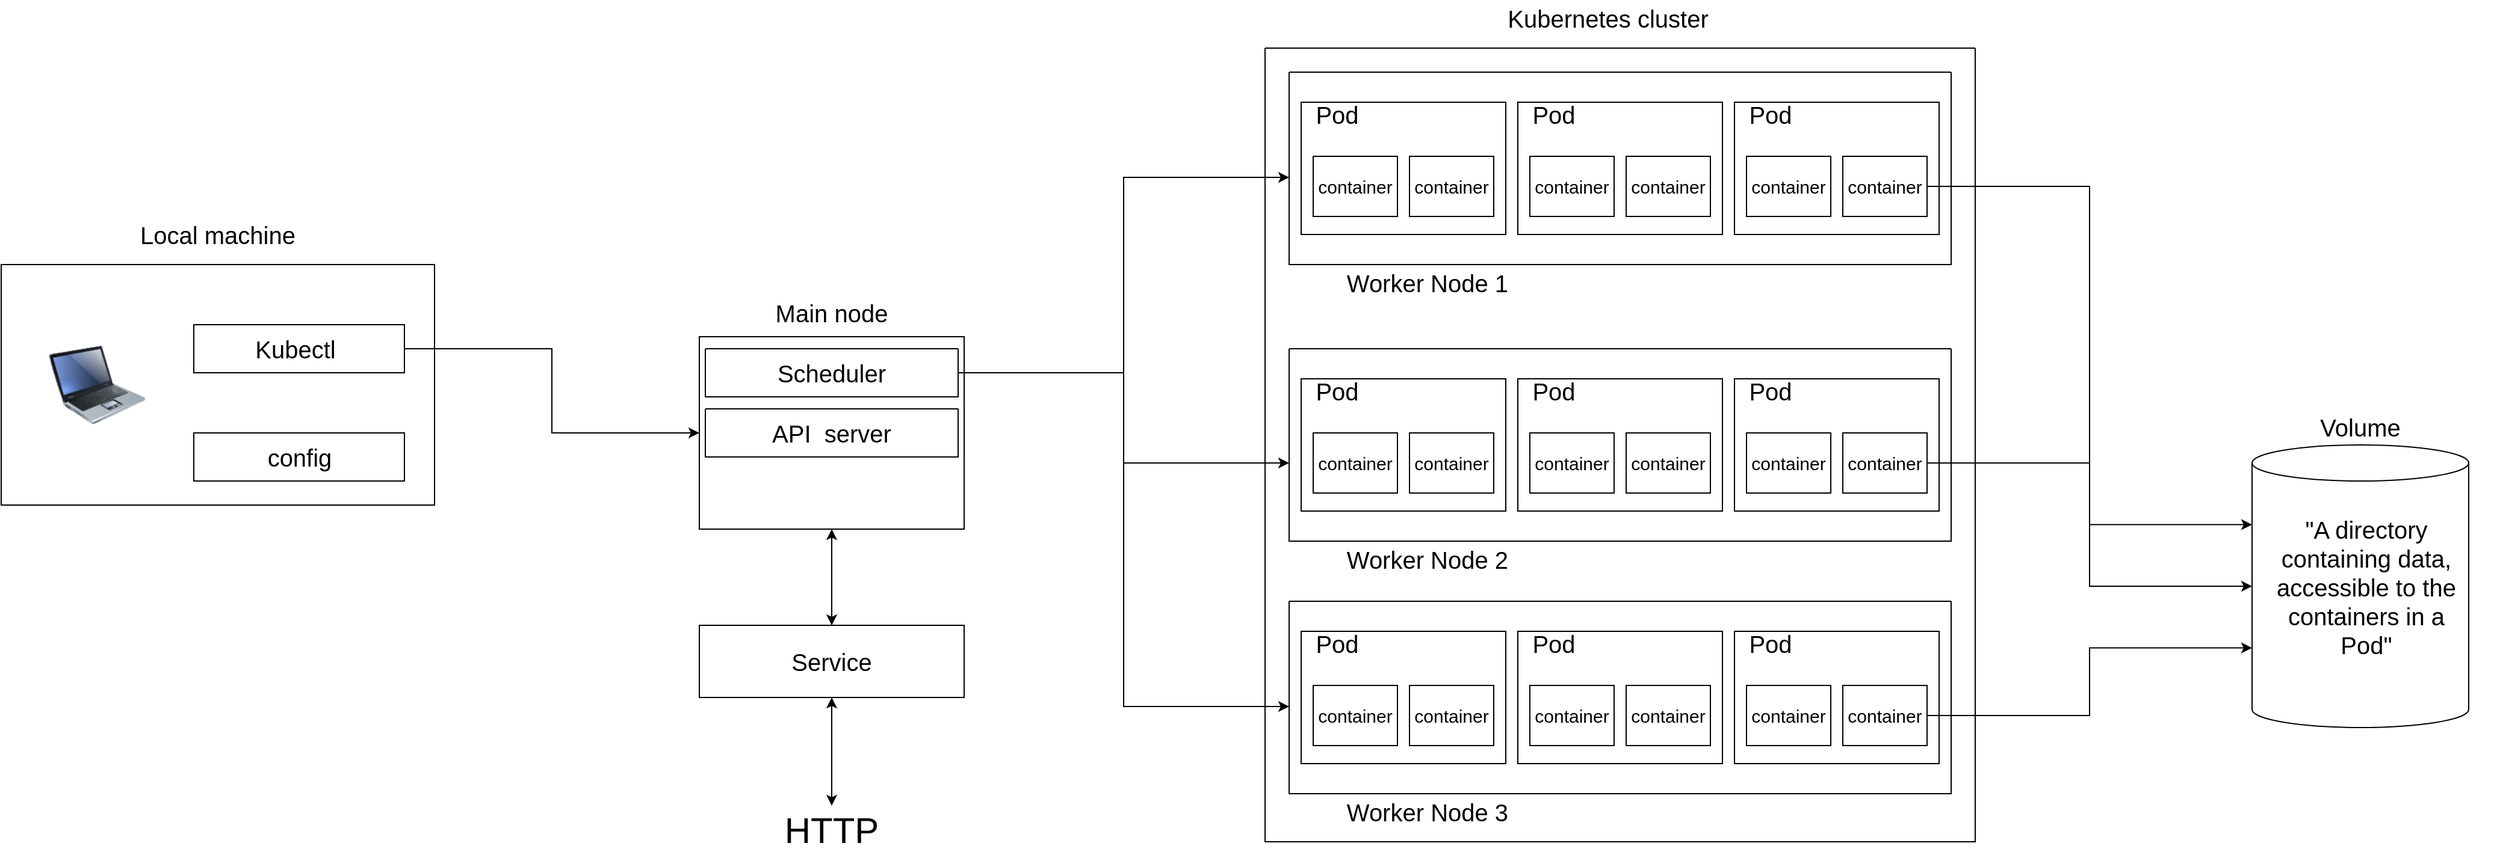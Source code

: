 <mxfile version="21.3.8" type="device">
  <diagram name="Page-1" id="L0XfaPYGX6IdSDpzYpWA">
    <mxGraphModel dx="2979" dy="1239" grid="1" gridSize="10" guides="1" tooltips="1" connect="1" arrows="1" fold="1" page="1" pageScale="1" pageWidth="850" pageHeight="1100" math="0" shadow="0">
      <root>
        <mxCell id="0" />
        <mxCell id="1" parent="0" />
        <mxCell id="qJWIaZBmrBlOOwEZe329-1" value="" style="rounded=0;whiteSpace=wrap;html=1;" vertex="1" parent="1">
          <mxGeometry x="-500" y="260" width="360" height="200" as="geometry" />
        </mxCell>
        <mxCell id="qJWIaZBmrBlOOwEZe329-2" value="&lt;font style=&quot;font-size: 20px;&quot;&gt;Local machine&lt;/font&gt;" style="text;html=1;strokeColor=none;fillColor=none;align=center;verticalAlign=middle;whiteSpace=wrap;rounded=0;" vertex="1" parent="1">
          <mxGeometry x="-435" y="220" width="230" height="30" as="geometry" />
        </mxCell>
        <mxCell id="qJWIaZBmrBlOOwEZe329-94" style="edgeStyle=orthogonalEdgeStyle;rounded=0;orthogonalLoop=1;jettySize=auto;html=1;exitX=1;exitY=0.5;exitDx=0;exitDy=0;entryX=0;entryY=0.5;entryDx=0;entryDy=0;" edge="1" parent="1" source="qJWIaZBmrBlOOwEZe329-4" target="qJWIaZBmrBlOOwEZe329-84">
          <mxGeometry relative="1" as="geometry" />
        </mxCell>
        <mxCell id="qJWIaZBmrBlOOwEZe329-4" value="" style="rounded=0;whiteSpace=wrap;html=1;" vertex="1" parent="1">
          <mxGeometry x="-340" y="310" width="175" height="40" as="geometry" />
        </mxCell>
        <mxCell id="qJWIaZBmrBlOOwEZe329-5" value="&lt;font style=&quot;font-size: 20px;&quot;&gt;Kubectl&lt;br&gt;&lt;/font&gt;" style="text;html=1;strokeColor=none;fillColor=none;align=center;verticalAlign=middle;whiteSpace=wrap;rounded=0;" vertex="1" parent="1">
          <mxGeometry x="-307.5" y="315" width="102.5" height="30" as="geometry" />
        </mxCell>
        <mxCell id="qJWIaZBmrBlOOwEZe329-6" value="" style="rounded=0;whiteSpace=wrap;html=1;" vertex="1" parent="1">
          <mxGeometry x="-340" y="400" width="175" height="40" as="geometry" />
        </mxCell>
        <mxCell id="qJWIaZBmrBlOOwEZe329-7" value="&lt;div style=&quot;font-size: 20px;&quot;&gt;&lt;font style=&quot;font-size: 20px;&quot;&gt;config&lt;/font&gt;&lt;/div&gt;" style="text;html=1;strokeColor=none;fillColor=none;align=center;verticalAlign=middle;whiteSpace=wrap;rounded=0;" vertex="1" parent="1">
          <mxGeometry x="-307.5" y="405" width="110" height="30" as="geometry" />
        </mxCell>
        <mxCell id="qJWIaZBmrBlOOwEZe329-9" value="" style="image;html=1;image=img/lib/clip_art/computers/Laptop_128x128.png" vertex="1" parent="1">
          <mxGeometry x="-460" y="320" width="80" height="80" as="geometry" />
        </mxCell>
        <mxCell id="qJWIaZBmrBlOOwEZe329-10" value="" style="swimlane;startSize=0;" vertex="1" parent="1">
          <mxGeometry x="550" y="80" width="590" height="660" as="geometry" />
        </mxCell>
        <mxCell id="qJWIaZBmrBlOOwEZe329-14" value="" style="swimlane;startSize=0;" vertex="1" parent="qJWIaZBmrBlOOwEZe329-10">
          <mxGeometry x="20" y="20" width="550" height="160" as="geometry" />
        </mxCell>
        <mxCell id="qJWIaZBmrBlOOwEZe329-15" value="" style="rounded=0;whiteSpace=wrap;html=1;" vertex="1" parent="qJWIaZBmrBlOOwEZe329-14">
          <mxGeometry x="10" y="25" width="170" height="110" as="geometry" />
        </mxCell>
        <mxCell id="qJWIaZBmrBlOOwEZe329-16" value="" style="rounded=0;whiteSpace=wrap;html=1;" vertex="1" parent="qJWIaZBmrBlOOwEZe329-14">
          <mxGeometry x="190" y="25" width="170" height="110" as="geometry" />
        </mxCell>
        <mxCell id="qJWIaZBmrBlOOwEZe329-17" value="" style="rounded=0;whiteSpace=wrap;html=1;" vertex="1" parent="qJWIaZBmrBlOOwEZe329-14">
          <mxGeometry x="370" y="25" width="170" height="110" as="geometry" />
        </mxCell>
        <mxCell id="qJWIaZBmrBlOOwEZe329-28" value="&lt;font style=&quot;font-size: 20px;&quot;&gt;Pod&lt;/font&gt;" style="text;html=1;strokeColor=none;fillColor=none;align=center;verticalAlign=middle;whiteSpace=wrap;rounded=0;" vertex="1" parent="qJWIaZBmrBlOOwEZe329-14">
          <mxGeometry x="10" y="25" width="60" height="20" as="geometry" />
        </mxCell>
        <mxCell id="qJWIaZBmrBlOOwEZe329-34" value="&lt;font style=&quot;font-size: 20px;&quot;&gt;Pod&lt;/font&gt;" style="text;html=1;strokeColor=none;fillColor=none;align=center;verticalAlign=middle;whiteSpace=wrap;rounded=0;" vertex="1" parent="qJWIaZBmrBlOOwEZe329-14">
          <mxGeometry x="190" y="25" width="60" height="20" as="geometry" />
        </mxCell>
        <mxCell id="qJWIaZBmrBlOOwEZe329-35" value="&lt;font style=&quot;font-size: 20px;&quot;&gt;Pod&lt;/font&gt;" style="text;html=1;strokeColor=none;fillColor=none;align=center;verticalAlign=middle;whiteSpace=wrap;rounded=0;" vertex="1" parent="qJWIaZBmrBlOOwEZe329-14">
          <mxGeometry x="370" y="25" width="60" height="20" as="geometry" />
        </mxCell>
        <mxCell id="qJWIaZBmrBlOOwEZe329-44" value="" style="rounded=0;whiteSpace=wrap;html=1;" vertex="1" parent="qJWIaZBmrBlOOwEZe329-14">
          <mxGeometry x="20" y="70" width="70" height="50" as="geometry" />
        </mxCell>
        <mxCell id="qJWIaZBmrBlOOwEZe329-45" value="&lt;font style=&quot;font-size: 15px;&quot;&gt;container&lt;/font&gt;" style="text;html=1;strokeColor=none;fillColor=none;align=center;verticalAlign=middle;whiteSpace=wrap;rounded=0;" vertex="1" parent="qJWIaZBmrBlOOwEZe329-14">
          <mxGeometry y="80" width="110" height="30" as="geometry" />
        </mxCell>
        <mxCell id="qJWIaZBmrBlOOwEZe329-39" value="" style="rounded=0;whiteSpace=wrap;html=1;" vertex="1" parent="qJWIaZBmrBlOOwEZe329-14">
          <mxGeometry x="100" y="70" width="70" height="50" as="geometry" />
        </mxCell>
        <mxCell id="qJWIaZBmrBlOOwEZe329-40" value="&lt;font style=&quot;font-size: 15px;&quot;&gt;container&lt;/font&gt;" style="text;html=1;strokeColor=none;fillColor=none;align=center;verticalAlign=middle;whiteSpace=wrap;rounded=0;" vertex="1" parent="qJWIaZBmrBlOOwEZe329-14">
          <mxGeometry x="80" y="80" width="110" height="30" as="geometry" />
        </mxCell>
        <mxCell id="qJWIaZBmrBlOOwEZe329-46" value="" style="rounded=0;whiteSpace=wrap;html=1;" vertex="1" parent="qJWIaZBmrBlOOwEZe329-14">
          <mxGeometry x="200" y="70" width="70" height="50" as="geometry" />
        </mxCell>
        <mxCell id="qJWIaZBmrBlOOwEZe329-47" value="&lt;font style=&quot;font-size: 15px;&quot;&gt;container&lt;/font&gt;" style="text;html=1;strokeColor=none;fillColor=none;align=center;verticalAlign=middle;whiteSpace=wrap;rounded=0;" vertex="1" parent="qJWIaZBmrBlOOwEZe329-14">
          <mxGeometry x="180" y="80" width="110" height="30" as="geometry" />
        </mxCell>
        <mxCell id="qJWIaZBmrBlOOwEZe329-48" value="" style="rounded=0;whiteSpace=wrap;html=1;" vertex="1" parent="qJWIaZBmrBlOOwEZe329-14">
          <mxGeometry x="280" y="70" width="70" height="50" as="geometry" />
        </mxCell>
        <mxCell id="qJWIaZBmrBlOOwEZe329-49" value="&lt;font style=&quot;font-size: 15px;&quot;&gt;container&lt;/font&gt;" style="text;html=1;strokeColor=none;fillColor=none;align=center;verticalAlign=middle;whiteSpace=wrap;rounded=0;" vertex="1" parent="qJWIaZBmrBlOOwEZe329-14">
          <mxGeometry x="260" y="80" width="110" height="30" as="geometry" />
        </mxCell>
        <mxCell id="qJWIaZBmrBlOOwEZe329-55" value="" style="rounded=0;whiteSpace=wrap;html=1;" vertex="1" parent="qJWIaZBmrBlOOwEZe329-14">
          <mxGeometry x="380" y="70" width="70" height="50" as="geometry" />
        </mxCell>
        <mxCell id="qJWIaZBmrBlOOwEZe329-56" value="&lt;font style=&quot;font-size: 15px;&quot;&gt;container&lt;/font&gt;" style="text;html=1;strokeColor=none;fillColor=none;align=center;verticalAlign=middle;whiteSpace=wrap;rounded=0;" vertex="1" parent="qJWIaZBmrBlOOwEZe329-14">
          <mxGeometry x="360" y="80" width="110" height="30" as="geometry" />
        </mxCell>
        <mxCell id="qJWIaZBmrBlOOwEZe329-57" value="" style="rounded=0;whiteSpace=wrap;html=1;" vertex="1" parent="qJWIaZBmrBlOOwEZe329-14">
          <mxGeometry x="460" y="70" width="70" height="50" as="geometry" />
        </mxCell>
        <mxCell id="qJWIaZBmrBlOOwEZe329-58" value="&lt;font style=&quot;font-size: 15px;&quot;&gt;container&lt;/font&gt;" style="text;html=1;strokeColor=none;fillColor=none;align=center;verticalAlign=middle;whiteSpace=wrap;rounded=0;" vertex="1" parent="qJWIaZBmrBlOOwEZe329-14">
          <mxGeometry x="440" y="80" width="110" height="30" as="geometry" />
        </mxCell>
        <mxCell id="qJWIaZBmrBlOOwEZe329-18" value="" style="swimlane;startSize=0;" vertex="1" parent="qJWIaZBmrBlOOwEZe329-10">
          <mxGeometry x="20" y="250" width="550" height="160" as="geometry" />
        </mxCell>
        <mxCell id="qJWIaZBmrBlOOwEZe329-19" value="" style="rounded=0;whiteSpace=wrap;html=1;" vertex="1" parent="qJWIaZBmrBlOOwEZe329-18">
          <mxGeometry x="10" y="25" width="170" height="110" as="geometry" />
        </mxCell>
        <mxCell id="qJWIaZBmrBlOOwEZe329-20" value="" style="rounded=0;whiteSpace=wrap;html=1;" vertex="1" parent="qJWIaZBmrBlOOwEZe329-18">
          <mxGeometry x="190" y="25" width="170" height="110" as="geometry" />
        </mxCell>
        <mxCell id="qJWIaZBmrBlOOwEZe329-21" value="" style="rounded=0;whiteSpace=wrap;html=1;" vertex="1" parent="qJWIaZBmrBlOOwEZe329-18">
          <mxGeometry x="370" y="25" width="170" height="110" as="geometry" />
        </mxCell>
        <mxCell id="qJWIaZBmrBlOOwEZe329-27" value="&lt;font style=&quot;font-size: 20px;&quot;&gt;Pod&lt;/font&gt;" style="text;html=1;strokeColor=none;fillColor=none;align=center;verticalAlign=middle;whiteSpace=wrap;rounded=0;" vertex="1" parent="qJWIaZBmrBlOOwEZe329-18">
          <mxGeometry x="190" y="25" width="60" height="20" as="geometry" />
        </mxCell>
        <mxCell id="qJWIaZBmrBlOOwEZe329-32" value="&lt;font style=&quot;font-size: 20px;&quot;&gt;Pod&lt;/font&gt;" style="text;html=1;strokeColor=none;fillColor=none;align=center;verticalAlign=middle;whiteSpace=wrap;rounded=0;" vertex="1" parent="qJWIaZBmrBlOOwEZe329-18">
          <mxGeometry x="10" y="25" width="60" height="20" as="geometry" />
        </mxCell>
        <mxCell id="qJWIaZBmrBlOOwEZe329-33" value="&lt;font style=&quot;font-size: 20px;&quot;&gt;Pod&lt;/font&gt;" style="text;html=1;strokeColor=none;fillColor=none;align=center;verticalAlign=middle;whiteSpace=wrap;rounded=0;" vertex="1" parent="qJWIaZBmrBlOOwEZe329-18">
          <mxGeometry x="370" y="25" width="60" height="20" as="geometry" />
        </mxCell>
        <mxCell id="qJWIaZBmrBlOOwEZe329-59" value="" style="rounded=0;whiteSpace=wrap;html=1;" vertex="1" parent="qJWIaZBmrBlOOwEZe329-18">
          <mxGeometry x="20" y="70" width="70" height="50" as="geometry" />
        </mxCell>
        <mxCell id="qJWIaZBmrBlOOwEZe329-60" value="&lt;font style=&quot;font-size: 15px;&quot;&gt;container&lt;/font&gt;" style="text;html=1;strokeColor=none;fillColor=none;align=center;verticalAlign=middle;whiteSpace=wrap;rounded=0;" vertex="1" parent="qJWIaZBmrBlOOwEZe329-18">
          <mxGeometry y="80" width="110" height="30" as="geometry" />
        </mxCell>
        <mxCell id="qJWIaZBmrBlOOwEZe329-61" value="" style="rounded=0;whiteSpace=wrap;html=1;" vertex="1" parent="qJWIaZBmrBlOOwEZe329-18">
          <mxGeometry x="100" y="70" width="70" height="50" as="geometry" />
        </mxCell>
        <mxCell id="qJWIaZBmrBlOOwEZe329-62" value="&lt;font style=&quot;font-size: 15px;&quot;&gt;container&lt;/font&gt;" style="text;html=1;strokeColor=none;fillColor=none;align=center;verticalAlign=middle;whiteSpace=wrap;rounded=0;" vertex="1" parent="qJWIaZBmrBlOOwEZe329-18">
          <mxGeometry x="80" y="80" width="110" height="30" as="geometry" />
        </mxCell>
        <mxCell id="qJWIaZBmrBlOOwEZe329-63" value="" style="rounded=0;whiteSpace=wrap;html=1;" vertex="1" parent="qJWIaZBmrBlOOwEZe329-18">
          <mxGeometry x="200" y="70" width="70" height="50" as="geometry" />
        </mxCell>
        <mxCell id="qJWIaZBmrBlOOwEZe329-64" value="&lt;font style=&quot;font-size: 15px;&quot;&gt;container&lt;/font&gt;" style="text;html=1;strokeColor=none;fillColor=none;align=center;verticalAlign=middle;whiteSpace=wrap;rounded=0;" vertex="1" parent="qJWIaZBmrBlOOwEZe329-18">
          <mxGeometry x="180" y="80" width="110" height="30" as="geometry" />
        </mxCell>
        <mxCell id="qJWIaZBmrBlOOwEZe329-65" value="" style="rounded=0;whiteSpace=wrap;html=1;" vertex="1" parent="qJWIaZBmrBlOOwEZe329-18">
          <mxGeometry x="280" y="70" width="70" height="50" as="geometry" />
        </mxCell>
        <mxCell id="qJWIaZBmrBlOOwEZe329-66" value="&lt;font style=&quot;font-size: 15px;&quot;&gt;container&lt;/font&gt;" style="text;html=1;strokeColor=none;fillColor=none;align=center;verticalAlign=middle;whiteSpace=wrap;rounded=0;" vertex="1" parent="qJWIaZBmrBlOOwEZe329-18">
          <mxGeometry x="260" y="80" width="110" height="30" as="geometry" />
        </mxCell>
        <mxCell id="qJWIaZBmrBlOOwEZe329-67" value="" style="rounded=0;whiteSpace=wrap;html=1;" vertex="1" parent="qJWIaZBmrBlOOwEZe329-18">
          <mxGeometry x="380" y="70" width="70" height="50" as="geometry" />
        </mxCell>
        <mxCell id="qJWIaZBmrBlOOwEZe329-68" value="&lt;font style=&quot;font-size: 15px;&quot;&gt;container&lt;/font&gt;" style="text;html=1;strokeColor=none;fillColor=none;align=center;verticalAlign=middle;whiteSpace=wrap;rounded=0;" vertex="1" parent="qJWIaZBmrBlOOwEZe329-18">
          <mxGeometry x="360" y="80" width="110" height="30" as="geometry" />
        </mxCell>
        <mxCell id="qJWIaZBmrBlOOwEZe329-69" value="" style="rounded=0;whiteSpace=wrap;html=1;" vertex="1" parent="qJWIaZBmrBlOOwEZe329-18">
          <mxGeometry x="460" y="70" width="70" height="50" as="geometry" />
        </mxCell>
        <mxCell id="qJWIaZBmrBlOOwEZe329-70" value="&lt;font style=&quot;font-size: 15px;&quot;&gt;container&lt;/font&gt;" style="text;html=1;strokeColor=none;fillColor=none;align=center;verticalAlign=middle;whiteSpace=wrap;rounded=0;" vertex="1" parent="qJWIaZBmrBlOOwEZe329-18">
          <mxGeometry x="440" y="80" width="110" height="30" as="geometry" />
        </mxCell>
        <mxCell id="qJWIaZBmrBlOOwEZe329-22" value="" style="swimlane;startSize=0;" vertex="1" parent="qJWIaZBmrBlOOwEZe329-10">
          <mxGeometry x="20" y="460" width="550" height="160" as="geometry" />
        </mxCell>
        <mxCell id="qJWIaZBmrBlOOwEZe329-23" value="" style="rounded=0;whiteSpace=wrap;html=1;" vertex="1" parent="qJWIaZBmrBlOOwEZe329-22">
          <mxGeometry x="10" y="25" width="170" height="110" as="geometry" />
        </mxCell>
        <mxCell id="qJWIaZBmrBlOOwEZe329-24" value="" style="rounded=0;whiteSpace=wrap;html=1;" vertex="1" parent="qJWIaZBmrBlOOwEZe329-22">
          <mxGeometry x="190" y="25" width="170" height="110" as="geometry" />
        </mxCell>
        <mxCell id="qJWIaZBmrBlOOwEZe329-25" value="" style="rounded=0;whiteSpace=wrap;html=1;" vertex="1" parent="qJWIaZBmrBlOOwEZe329-22">
          <mxGeometry x="370" y="25" width="170" height="110" as="geometry" />
        </mxCell>
        <mxCell id="qJWIaZBmrBlOOwEZe329-29" value="&lt;font style=&quot;font-size: 20px;&quot;&gt;Pod&lt;/font&gt;" style="text;html=1;strokeColor=none;fillColor=none;align=center;verticalAlign=middle;whiteSpace=wrap;rounded=0;" vertex="1" parent="qJWIaZBmrBlOOwEZe329-22">
          <mxGeometry x="370" y="25" width="60" height="20" as="geometry" />
        </mxCell>
        <mxCell id="qJWIaZBmrBlOOwEZe329-30" value="&lt;font style=&quot;font-size: 20px;&quot;&gt;Pod&lt;/font&gt;" style="text;html=1;strokeColor=none;fillColor=none;align=center;verticalAlign=middle;whiteSpace=wrap;rounded=0;" vertex="1" parent="qJWIaZBmrBlOOwEZe329-22">
          <mxGeometry x="10" y="25" width="60" height="20" as="geometry" />
        </mxCell>
        <mxCell id="qJWIaZBmrBlOOwEZe329-31" value="&lt;font style=&quot;font-size: 20px;&quot;&gt;Pod&lt;/font&gt;" style="text;html=1;strokeColor=none;fillColor=none;align=center;verticalAlign=middle;whiteSpace=wrap;rounded=0;" vertex="1" parent="qJWIaZBmrBlOOwEZe329-22">
          <mxGeometry x="190" y="25" width="60" height="20" as="geometry" />
        </mxCell>
        <mxCell id="qJWIaZBmrBlOOwEZe329-71" value="" style="rounded=0;whiteSpace=wrap;html=1;" vertex="1" parent="qJWIaZBmrBlOOwEZe329-22">
          <mxGeometry x="20" y="70" width="70" height="50" as="geometry" />
        </mxCell>
        <mxCell id="qJWIaZBmrBlOOwEZe329-72" value="&lt;font style=&quot;font-size: 15px;&quot;&gt;container&lt;/font&gt;" style="text;html=1;strokeColor=none;fillColor=none;align=center;verticalAlign=middle;whiteSpace=wrap;rounded=0;" vertex="1" parent="qJWIaZBmrBlOOwEZe329-22">
          <mxGeometry y="80" width="110" height="30" as="geometry" />
        </mxCell>
        <mxCell id="qJWIaZBmrBlOOwEZe329-73" value="" style="rounded=0;whiteSpace=wrap;html=1;" vertex="1" parent="qJWIaZBmrBlOOwEZe329-22">
          <mxGeometry x="100" y="70" width="70" height="50" as="geometry" />
        </mxCell>
        <mxCell id="qJWIaZBmrBlOOwEZe329-74" value="&lt;font style=&quot;font-size: 15px;&quot;&gt;container&lt;/font&gt;" style="text;html=1;strokeColor=none;fillColor=none;align=center;verticalAlign=middle;whiteSpace=wrap;rounded=0;" vertex="1" parent="qJWIaZBmrBlOOwEZe329-22">
          <mxGeometry x="80" y="80" width="110" height="30" as="geometry" />
        </mxCell>
        <mxCell id="qJWIaZBmrBlOOwEZe329-75" value="" style="rounded=0;whiteSpace=wrap;html=1;" vertex="1" parent="qJWIaZBmrBlOOwEZe329-22">
          <mxGeometry x="200" y="70" width="70" height="50" as="geometry" />
        </mxCell>
        <mxCell id="qJWIaZBmrBlOOwEZe329-76" value="&lt;font style=&quot;font-size: 15px;&quot;&gt;container&lt;/font&gt;" style="text;html=1;strokeColor=none;fillColor=none;align=center;verticalAlign=middle;whiteSpace=wrap;rounded=0;" vertex="1" parent="qJWIaZBmrBlOOwEZe329-22">
          <mxGeometry x="180" y="80" width="110" height="30" as="geometry" />
        </mxCell>
        <mxCell id="qJWIaZBmrBlOOwEZe329-77" value="" style="rounded=0;whiteSpace=wrap;html=1;" vertex="1" parent="qJWIaZBmrBlOOwEZe329-22">
          <mxGeometry x="280" y="70" width="70" height="50" as="geometry" />
        </mxCell>
        <mxCell id="qJWIaZBmrBlOOwEZe329-78" value="&lt;font style=&quot;font-size: 15px;&quot;&gt;container&lt;/font&gt;" style="text;html=1;strokeColor=none;fillColor=none;align=center;verticalAlign=middle;whiteSpace=wrap;rounded=0;" vertex="1" parent="qJWIaZBmrBlOOwEZe329-22">
          <mxGeometry x="260" y="80" width="110" height="30" as="geometry" />
        </mxCell>
        <mxCell id="qJWIaZBmrBlOOwEZe329-79" value="" style="rounded=0;whiteSpace=wrap;html=1;" vertex="1" parent="qJWIaZBmrBlOOwEZe329-22">
          <mxGeometry x="380" y="70" width="70" height="50" as="geometry" />
        </mxCell>
        <mxCell id="qJWIaZBmrBlOOwEZe329-80" value="&lt;font style=&quot;font-size: 15px;&quot;&gt;container&lt;/font&gt;" style="text;html=1;strokeColor=none;fillColor=none;align=center;verticalAlign=middle;whiteSpace=wrap;rounded=0;" vertex="1" parent="qJWIaZBmrBlOOwEZe329-22">
          <mxGeometry x="360" y="80" width="110" height="30" as="geometry" />
        </mxCell>
        <mxCell id="qJWIaZBmrBlOOwEZe329-81" value="" style="rounded=0;whiteSpace=wrap;html=1;" vertex="1" parent="qJWIaZBmrBlOOwEZe329-22">
          <mxGeometry x="460" y="70" width="70" height="50" as="geometry" />
        </mxCell>
        <mxCell id="qJWIaZBmrBlOOwEZe329-82" value="&lt;font style=&quot;font-size: 15px;&quot;&gt;container&lt;/font&gt;" style="text;html=1;strokeColor=none;fillColor=none;align=center;verticalAlign=middle;whiteSpace=wrap;rounded=0;" vertex="1" parent="qJWIaZBmrBlOOwEZe329-22">
          <mxGeometry x="440" y="80" width="110" height="30" as="geometry" />
        </mxCell>
        <mxCell id="qJWIaZBmrBlOOwEZe329-36" value="&lt;font style=&quot;font-size: 20px;&quot;&gt;Worker Node 1&lt;br&gt;&lt;/font&gt;" style="text;html=1;strokeColor=none;fillColor=none;align=center;verticalAlign=middle;whiteSpace=wrap;rounded=0;" vertex="1" parent="qJWIaZBmrBlOOwEZe329-10">
          <mxGeometry x="20" y="180" width="230" height="30" as="geometry" />
        </mxCell>
        <mxCell id="qJWIaZBmrBlOOwEZe329-37" value="&lt;font style=&quot;font-size: 20px;&quot;&gt;Worker Node 2&lt;br&gt;&lt;/font&gt;" style="text;html=1;strokeColor=none;fillColor=none;align=center;verticalAlign=middle;whiteSpace=wrap;rounded=0;" vertex="1" parent="qJWIaZBmrBlOOwEZe329-10">
          <mxGeometry x="20" y="410" width="230" height="30" as="geometry" />
        </mxCell>
        <mxCell id="qJWIaZBmrBlOOwEZe329-38" value="&lt;font style=&quot;font-size: 20px;&quot;&gt;Worker &lt;font style=&quot;font-size: 20px;&quot;&gt;Node 3&lt;/font&gt;&lt;font style=&quot;font-size: 20px;&quot;&gt;&lt;br&gt;&lt;/font&gt;&lt;/font&gt;" style="text;html=1;strokeColor=none;fillColor=none;align=center;verticalAlign=middle;whiteSpace=wrap;rounded=0;" vertex="1" parent="qJWIaZBmrBlOOwEZe329-10">
          <mxGeometry x="20" y="620" width="230" height="30" as="geometry" />
        </mxCell>
        <mxCell id="qJWIaZBmrBlOOwEZe329-12" value="&lt;font style=&quot;font-size: 20px;&quot;&gt;Kubernetes cluster&lt;br&gt;&lt;/font&gt;" style="text;html=1;strokeColor=none;fillColor=none;align=center;verticalAlign=middle;whiteSpace=wrap;rounded=0;" vertex="1" parent="1">
          <mxGeometry x="720" y="40" width="230" height="30" as="geometry" />
        </mxCell>
        <mxCell id="qJWIaZBmrBlOOwEZe329-84" value="" style="rounded=0;whiteSpace=wrap;html=1;" vertex="1" parent="1">
          <mxGeometry x="80" y="320" width="220" height="160" as="geometry" />
        </mxCell>
        <mxCell id="qJWIaZBmrBlOOwEZe329-85" value="&lt;font style=&quot;font-size: 20px;&quot;&gt;Main node&lt;/font&gt;" style="text;html=1;strokeColor=none;fillColor=none;align=center;verticalAlign=middle;whiteSpace=wrap;rounded=0;" vertex="1" parent="1">
          <mxGeometry x="75" y="285" width="230" height="30" as="geometry" />
        </mxCell>
        <mxCell id="qJWIaZBmrBlOOwEZe329-91" style="edgeStyle=orthogonalEdgeStyle;rounded=0;orthogonalLoop=1;jettySize=auto;html=1;exitX=1;exitY=0.5;exitDx=0;exitDy=0;entryX=0;entryY=0.25;entryDx=0;entryDy=0;" edge="1" parent="1" source="qJWIaZBmrBlOOwEZe329-87" target="qJWIaZBmrBlOOwEZe329-45">
          <mxGeometry relative="1" as="geometry" />
        </mxCell>
        <mxCell id="qJWIaZBmrBlOOwEZe329-92" style="edgeStyle=orthogonalEdgeStyle;rounded=0;orthogonalLoop=1;jettySize=auto;html=1;exitX=1;exitY=0.5;exitDx=0;exitDy=0;entryX=0;entryY=0.5;entryDx=0;entryDy=0;" edge="1" parent="1" source="qJWIaZBmrBlOOwEZe329-87" target="qJWIaZBmrBlOOwEZe329-60">
          <mxGeometry relative="1" as="geometry" />
        </mxCell>
        <mxCell id="qJWIaZBmrBlOOwEZe329-93" style="edgeStyle=orthogonalEdgeStyle;rounded=0;orthogonalLoop=1;jettySize=auto;html=1;exitX=1;exitY=0.5;exitDx=0;exitDy=0;entryX=0;entryY=0.25;entryDx=0;entryDy=0;" edge="1" parent="1" source="qJWIaZBmrBlOOwEZe329-87" target="qJWIaZBmrBlOOwEZe329-72">
          <mxGeometry relative="1" as="geometry" />
        </mxCell>
        <mxCell id="qJWIaZBmrBlOOwEZe329-87" value="" style="swimlane;startSize=0;" vertex="1" parent="1">
          <mxGeometry x="85" y="330" width="210" height="40" as="geometry" />
        </mxCell>
        <mxCell id="qJWIaZBmrBlOOwEZe329-88" value="&lt;font style=&quot;font-size: 20px;&quot;&gt;Scheduler&lt;/font&gt;" style="text;html=1;strokeColor=none;fillColor=none;align=center;verticalAlign=middle;whiteSpace=wrap;rounded=0;" vertex="1" parent="qJWIaZBmrBlOOwEZe329-87">
          <mxGeometry x="-10" y="5" width="230" height="30" as="geometry" />
        </mxCell>
        <mxCell id="qJWIaZBmrBlOOwEZe329-96" value="" style="swimlane;startSize=0;" vertex="1" parent="1">
          <mxGeometry x="85" y="380" width="210" height="40" as="geometry" />
        </mxCell>
        <mxCell id="qJWIaZBmrBlOOwEZe329-97" value="&lt;font style=&quot;font-size: 20px;&quot;&gt;API&amp;nbsp; server&lt;/font&gt;" style="text;html=1;strokeColor=none;fillColor=none;align=center;verticalAlign=middle;whiteSpace=wrap;rounded=0;" vertex="1" parent="qJWIaZBmrBlOOwEZe329-96">
          <mxGeometry x="-10" y="5" width="230" height="30" as="geometry" />
        </mxCell>
        <mxCell id="qJWIaZBmrBlOOwEZe329-98" value="" style="shape=cylinder3;whiteSpace=wrap;html=1;boundedLbl=1;backgroundOutline=1;size=15;" vertex="1" parent="1">
          <mxGeometry x="1370" y="410" width="180" height="235" as="geometry" />
        </mxCell>
        <mxCell id="qJWIaZBmrBlOOwEZe329-101" style="edgeStyle=orthogonalEdgeStyle;rounded=0;orthogonalLoop=1;jettySize=auto;html=1;entryX=0;entryY=0.5;entryDx=0;entryDy=0;entryPerimeter=0;" edge="1" parent="1" source="qJWIaZBmrBlOOwEZe329-69" target="qJWIaZBmrBlOOwEZe329-98">
          <mxGeometry relative="1" as="geometry" />
        </mxCell>
        <mxCell id="qJWIaZBmrBlOOwEZe329-102" style="edgeStyle=orthogonalEdgeStyle;rounded=0;orthogonalLoop=1;jettySize=auto;html=1;entryX=0;entryY=0;entryDx=0;entryDy=168.75;entryPerimeter=0;" edge="1" parent="1" source="qJWIaZBmrBlOOwEZe329-81" target="qJWIaZBmrBlOOwEZe329-98">
          <mxGeometry relative="1" as="geometry" />
        </mxCell>
        <mxCell id="qJWIaZBmrBlOOwEZe329-103" style="edgeStyle=orthogonalEdgeStyle;rounded=0;orthogonalLoop=1;jettySize=auto;html=1;entryX=0;entryY=0;entryDx=0;entryDy=66.25;entryPerimeter=0;" edge="1" parent="1" source="qJWIaZBmrBlOOwEZe329-57" target="qJWIaZBmrBlOOwEZe329-98">
          <mxGeometry relative="1" as="geometry" />
        </mxCell>
        <mxCell id="qJWIaZBmrBlOOwEZe329-104" value="&lt;font style=&quot;font-size: 20px;&quot;&gt;Volume&lt;font style=&quot;font-size: 20px;&quot;&gt;&lt;br&gt;&lt;/font&gt;&lt;/font&gt;" style="text;html=1;strokeColor=none;fillColor=none;align=center;verticalAlign=middle;whiteSpace=wrap;rounded=0;" vertex="1" parent="1">
          <mxGeometry x="1345" y="380" width="230" height="30" as="geometry" />
        </mxCell>
        <mxCell id="qJWIaZBmrBlOOwEZe329-105" value="&lt;font style=&quot;font-size: 20px;&quot;&gt;&quot;A directory containing data, accessible to the containers in a Pod&quot;&lt;/font&gt;" style="text;html=1;strokeColor=none;fillColor=none;align=center;verticalAlign=middle;whiteSpace=wrap;rounded=0;" vertex="1" parent="1">
          <mxGeometry x="1380" y="477.5" width="170" height="100" as="geometry" />
        </mxCell>
        <mxCell id="qJWIaZBmrBlOOwEZe329-106" value="&lt;font style=&quot;font-size: 30px;&quot;&gt;HTTP&lt;/font&gt;" style="text;html=1;strokeColor=none;fillColor=none;align=center;verticalAlign=middle;whiteSpace=wrap;rounded=0;" vertex="1" parent="1">
          <mxGeometry x="135" y="710" width="110" height="40" as="geometry" />
        </mxCell>
        <mxCell id="qJWIaZBmrBlOOwEZe329-107" value="" style="rounded=0;whiteSpace=wrap;html=1;" vertex="1" parent="1">
          <mxGeometry x="80" y="560" width="220" height="60" as="geometry" />
        </mxCell>
        <mxCell id="qJWIaZBmrBlOOwEZe329-108" value="&lt;font style=&quot;font-size: 20px;&quot;&gt;Service&lt;/font&gt;" style="text;html=1;strokeColor=none;fillColor=none;align=center;verticalAlign=middle;whiteSpace=wrap;rounded=0;" vertex="1" parent="1">
          <mxGeometry x="135" y="570" width="110" height="40" as="geometry" />
        </mxCell>
        <mxCell id="qJWIaZBmrBlOOwEZe329-109" value="" style="endArrow=classic;startArrow=classic;html=1;rounded=0;exitX=0.5;exitY=0;exitDx=0;exitDy=0;entryX=0.5;entryY=1;entryDx=0;entryDy=0;" edge="1" parent="1" source="qJWIaZBmrBlOOwEZe329-106" target="qJWIaZBmrBlOOwEZe329-107">
          <mxGeometry width="50" height="50" relative="1" as="geometry">
            <mxPoint x="520" y="520" as="sourcePoint" />
            <mxPoint x="570" y="470" as="targetPoint" />
          </mxGeometry>
        </mxCell>
        <mxCell id="qJWIaZBmrBlOOwEZe329-110" value="" style="endArrow=classic;startArrow=classic;html=1;rounded=0;exitX=0.5;exitY=0;exitDx=0;exitDy=0;entryX=0.5;entryY=1;entryDx=0;entryDy=0;" edge="1" parent="1" source="qJWIaZBmrBlOOwEZe329-107" target="qJWIaZBmrBlOOwEZe329-84">
          <mxGeometry width="50" height="50" relative="1" as="geometry">
            <mxPoint x="200" y="720" as="sourcePoint" />
            <mxPoint x="200" y="630" as="targetPoint" />
            <Array as="points" />
          </mxGeometry>
        </mxCell>
      </root>
    </mxGraphModel>
  </diagram>
</mxfile>
